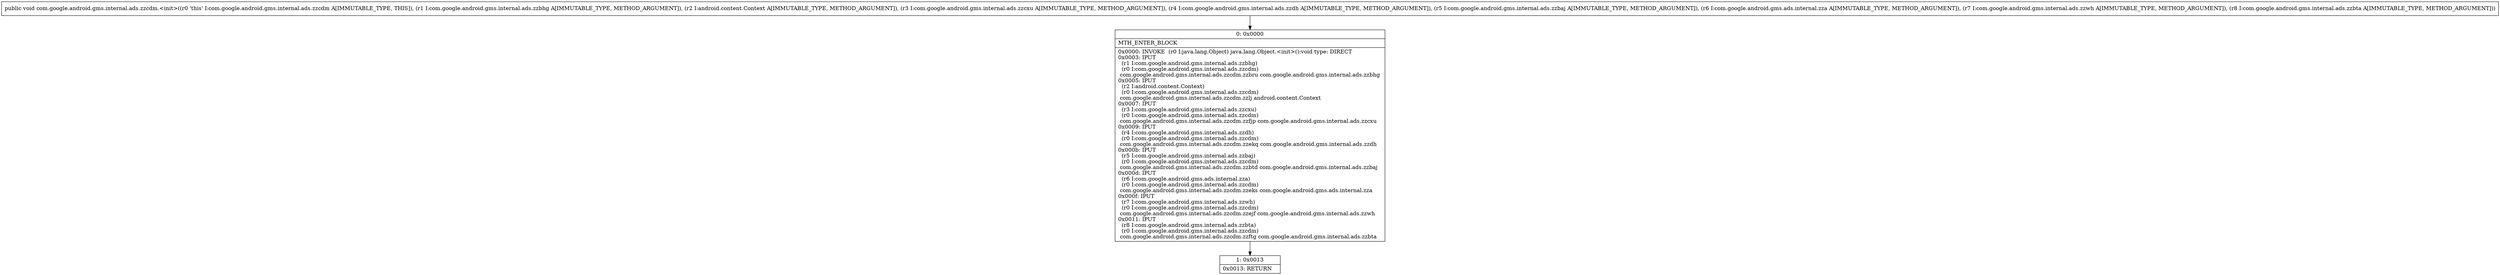 digraph "CFG forcom.google.android.gms.internal.ads.zzcdm.\<init\>(Lcom\/google\/android\/gms\/internal\/ads\/zzbhg;Landroid\/content\/Context;Lcom\/google\/android\/gms\/internal\/ads\/zzcxu;Lcom\/google\/android\/gms\/internal\/ads\/zzdh;Lcom\/google\/android\/gms\/internal\/ads\/zzbaj;Lcom\/google\/android\/gms\/ads\/internal\/zza;Lcom\/google\/android\/gms\/internal\/ads\/zzwh;Lcom\/google\/android\/gms\/internal\/ads\/zzbta;)V" {
Node_0 [shape=record,label="{0\:\ 0x0000|MTH_ENTER_BLOCK\l|0x0000: INVOKE  (r0 I:java.lang.Object) java.lang.Object.\<init\>():void type: DIRECT \l0x0003: IPUT  \l  (r1 I:com.google.android.gms.internal.ads.zzbhg)\l  (r0 I:com.google.android.gms.internal.ads.zzcdm)\l com.google.android.gms.internal.ads.zzcdm.zzbru com.google.android.gms.internal.ads.zzbhg \l0x0005: IPUT  \l  (r2 I:android.content.Context)\l  (r0 I:com.google.android.gms.internal.ads.zzcdm)\l com.google.android.gms.internal.ads.zzcdm.zzlj android.content.Context \l0x0007: IPUT  \l  (r3 I:com.google.android.gms.internal.ads.zzcxu)\l  (r0 I:com.google.android.gms.internal.ads.zzcdm)\l com.google.android.gms.internal.ads.zzcdm.zzfjp com.google.android.gms.internal.ads.zzcxu \l0x0009: IPUT  \l  (r4 I:com.google.android.gms.internal.ads.zzdh)\l  (r0 I:com.google.android.gms.internal.ads.zzcdm)\l com.google.android.gms.internal.ads.zzcdm.zzekq com.google.android.gms.internal.ads.zzdh \l0x000b: IPUT  \l  (r5 I:com.google.android.gms.internal.ads.zzbaj)\l  (r0 I:com.google.android.gms.internal.ads.zzcdm)\l com.google.android.gms.internal.ads.zzcdm.zzbtd com.google.android.gms.internal.ads.zzbaj \l0x000d: IPUT  \l  (r6 I:com.google.android.gms.ads.internal.zza)\l  (r0 I:com.google.android.gms.internal.ads.zzcdm)\l com.google.android.gms.internal.ads.zzcdm.zzeks com.google.android.gms.ads.internal.zza \l0x000f: IPUT  \l  (r7 I:com.google.android.gms.internal.ads.zzwh)\l  (r0 I:com.google.android.gms.internal.ads.zzcdm)\l com.google.android.gms.internal.ads.zzcdm.zzejf com.google.android.gms.internal.ads.zzwh \l0x0011: IPUT  \l  (r8 I:com.google.android.gms.internal.ads.zzbta)\l  (r0 I:com.google.android.gms.internal.ads.zzcdm)\l com.google.android.gms.internal.ads.zzcdm.zzftg com.google.android.gms.internal.ads.zzbta \l}"];
Node_1 [shape=record,label="{1\:\ 0x0013|0x0013: RETURN   \l}"];
MethodNode[shape=record,label="{public void com.google.android.gms.internal.ads.zzcdm.\<init\>((r0 'this' I:com.google.android.gms.internal.ads.zzcdm A[IMMUTABLE_TYPE, THIS]), (r1 I:com.google.android.gms.internal.ads.zzbhg A[IMMUTABLE_TYPE, METHOD_ARGUMENT]), (r2 I:android.content.Context A[IMMUTABLE_TYPE, METHOD_ARGUMENT]), (r3 I:com.google.android.gms.internal.ads.zzcxu A[IMMUTABLE_TYPE, METHOD_ARGUMENT]), (r4 I:com.google.android.gms.internal.ads.zzdh A[IMMUTABLE_TYPE, METHOD_ARGUMENT]), (r5 I:com.google.android.gms.internal.ads.zzbaj A[IMMUTABLE_TYPE, METHOD_ARGUMENT]), (r6 I:com.google.android.gms.ads.internal.zza A[IMMUTABLE_TYPE, METHOD_ARGUMENT]), (r7 I:com.google.android.gms.internal.ads.zzwh A[IMMUTABLE_TYPE, METHOD_ARGUMENT]), (r8 I:com.google.android.gms.internal.ads.zzbta A[IMMUTABLE_TYPE, METHOD_ARGUMENT])) }"];
MethodNode -> Node_0;
Node_0 -> Node_1;
}

